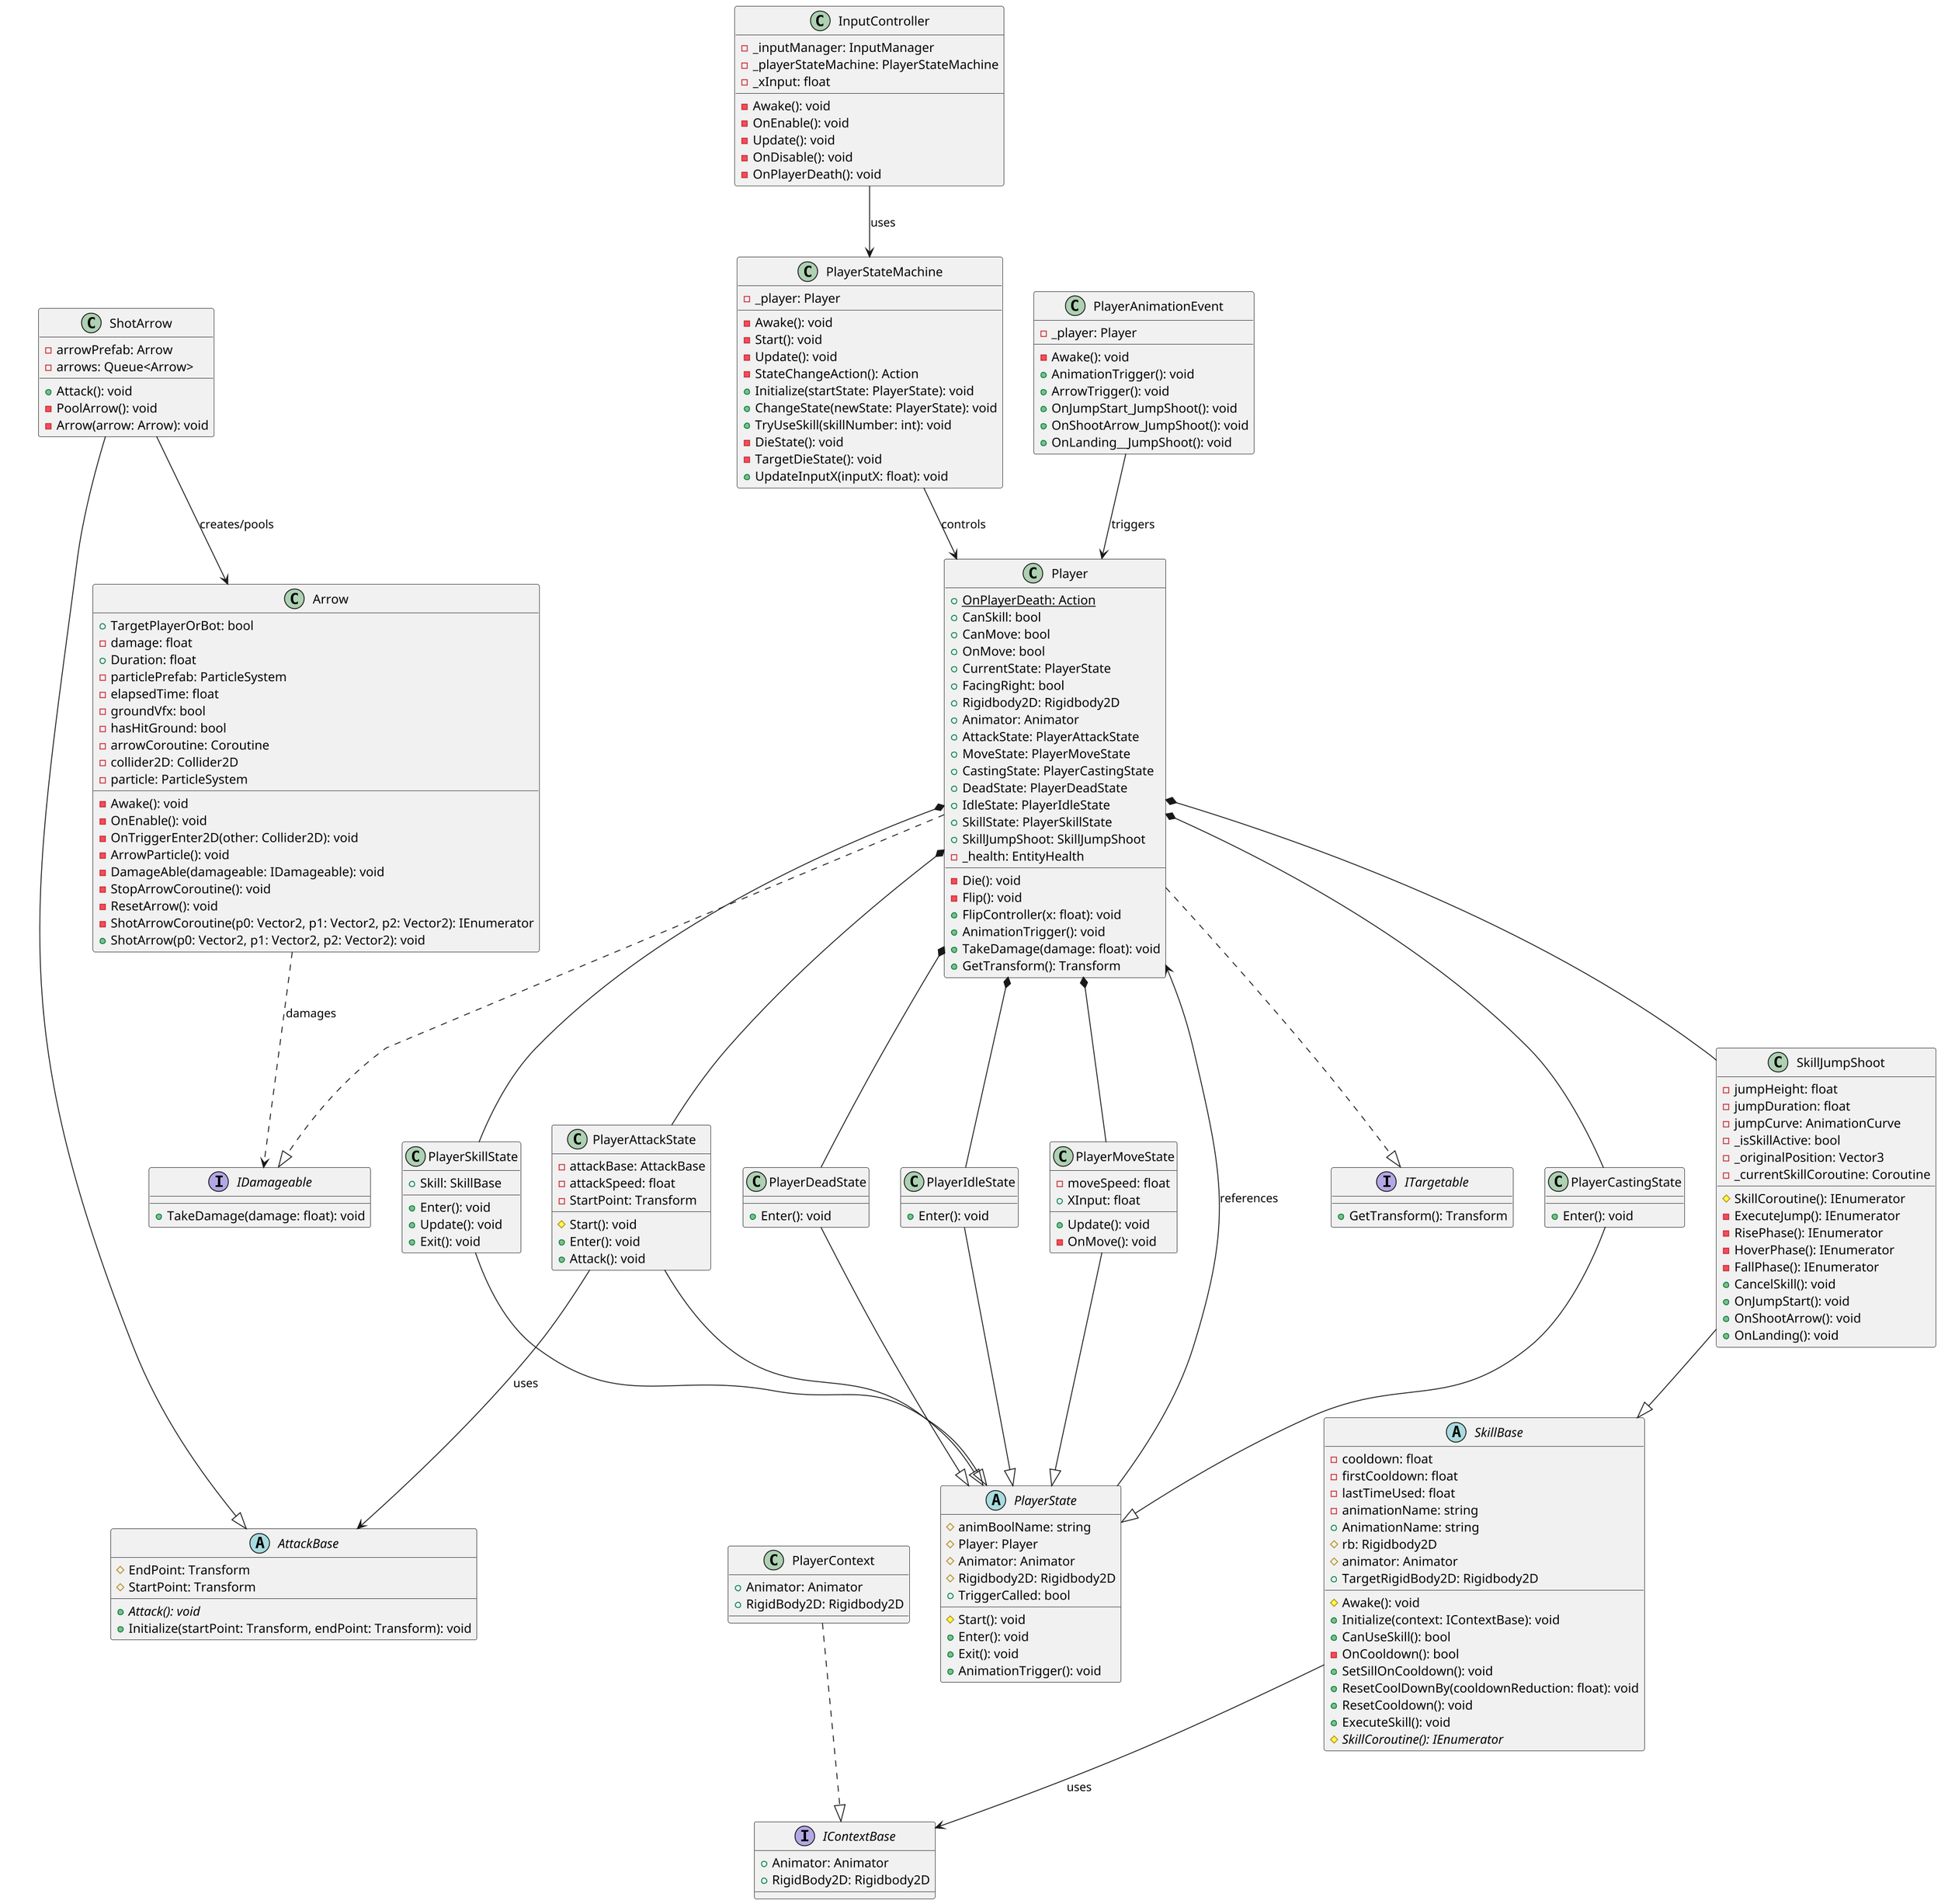 @startuml 'Unity Player System Architecture'
'https://plantuml.com/class-diagram

scale 1.5

' Interfaces
interface IDamageable {
    + TakeDamage(damage: float): void
}

interface ITargetable {
    + GetTransform(): Transform
}

interface IContextBase {
    + Animator: Animator
    + RigidBody2D: Rigidbody2D
}

' Core Player Classes
class Player {
    + {static} OnPlayerDeath: Action
    + CanSkill: bool
    + CanMove: bool
    + OnMove: bool
    + CurrentState: PlayerState
    + FacingRight: bool
    + Rigidbody2D: Rigidbody2D
    + Animator: Animator
    + AttackState: PlayerAttackState
    + MoveState: PlayerMoveState
    + CastingState: PlayerCastingState
    + DeadState: PlayerDeadState
    + IdleState: PlayerIdleState
    + SkillState: PlayerSkillState
    + SkillJumpShoot: SkillJumpShoot
    - _health: EntityHealth
    
    - Die(): void
    - Flip(): void
    + FlipController(x: float): void
    + AnimationTrigger(): void
    + TakeDamage(damage: float): void
    + GetTransform(): Transform
}

class PlayerContext {
    + Animator: Animator
    + RigidBody2D: Rigidbody2D
}

class InputController {
    - _inputManager: InputManager
    - _playerStateMachine: PlayerStateMachine
    - _xInput: float
    
    - Awake(): void
    - OnEnable(): void
    - Update(): void
    - OnDisable(): void
    - OnPlayerDeath(): void
}

class PlayerStateMachine {
    - _player: Player
    
    - Awake(): void
    - Start(): void
    - Update(): void
    - StateChangeAction(): Action
    + Initialize(startState: PlayerState): void
    + ChangeState(newState: PlayerState): void
    + TryUseSkill(skillNumber: int): void
    - DieState(): void
    - TargetDieState(): void
    + UpdateInputX(inputX: float): void
}

class PlayerAnimationEvent {
    - _player: Player
    
    - Awake(): void
    + AnimationTrigger(): void
    + ArrowTrigger(): void
    + OnJumpStart_JumpShoot(): void
    + OnShootArrow_JumpShoot(): void
    + OnLanding__JumpShoot(): void
}

' Player States
abstract class PlayerState {
    # animBoolName: string
    # Player: Player
    # Animator: Animator
    # Rigidbody2D: Rigidbody2D
    + TriggerCalled: bool
    
    # Start(): void
    + Enter(): void
    + Exit(): void
    + AnimationTrigger(): void
}

class PlayerMoveState {
    - moveSpeed: float
    + XInput: float
    
    + Update(): void
    - OnMove(): void
}

class PlayerAttackState {
    - attackBase: AttackBase
    - attackSpeed: float
    - StartPoint: Transform
    
    # Start(): void
    + Enter(): void
    + Attack(): void
}

class PlayerCastingState {
    + Enter(): void
}

class PlayerSkillState {
    + Skill: SkillBase
    
    + Enter(): void
    + Update(): void
    + Exit(): void
}

class PlayerDeadState {
    + Enter(): void
}

class PlayerIdleState {
    + Enter(): void
}

' Attack System
abstract class AttackBase {
    # EndPoint: Transform
    # StartPoint: Transform
    
    + {abstract} Attack(): void
    + Initialize(startPoint: Transform, endPoint: Transform): void
}

class ShotArrow {
    - arrowPrefab: Arrow
    - arrows: Queue<Arrow>
    
    + Attack(): void
    - PoolArrow(): void
    - Arrow(arrow: Arrow): void
}

class Arrow {
    + TargetPlayerOrBot: bool
    - damage: float
    + Duration: float
    - particlePrefab: ParticleSystem
    - elapsedTime: float
    - groundVfx: bool
    - hasHitGround: bool
    - arrowCoroutine: Coroutine
    - collider2D: Collider2D
    - particle: ParticleSystem
    
    - Awake(): void
    - OnEnable(): void
    - OnTriggerEnter2D(other: Collider2D): void
    - ArrowParticle(): void
    - DamageAble(damageable: IDamageable): void
    - StopArrowCoroutine(): void
    - ResetArrow(): void
    - ShotArrowCoroutine(p0: Vector2, p1: Vector2, p2: Vector2): IEnumerator
    + ShotArrow(p0: Vector2, p1: Vector2, p2: Vector2): void
}

' Skill System
abstract class SkillBase {
    - cooldown: float
    - firstCooldown: float
    - lastTimeUsed: float
    - animationName: string
    + AnimationName: string
    # rb: Rigidbody2D
    # animator: Animator
    + TargetRigidBody2D: Rigidbody2D
    
    # Awake(): void
    + Initialize(context: IContextBase): void
    + CanUseSkill(): bool
    - OnCooldown(): bool
    + SetSillOnCooldown(): void
    + ResetCoolDownBy(cooldownReduction: float): void
    + ResetCooldown(): void
    + ExecuteSkill(): void
    # {abstract} SkillCoroutine(): IEnumerator
}

class SkillJumpShoot {
    - jumpHeight: float
    - jumpDuration: float
    - jumpCurve: AnimationCurve
    - _isSkillActive: bool
    - _originalPosition: Vector3
    - _currentSkillCoroutine: Coroutine
    
    # SkillCoroutine(): IEnumerator
    - ExecuteJump(): IEnumerator
    - RisePhase(): IEnumerator
    - HoverPhase(): IEnumerator
    - FallPhase(): IEnumerator
    + CancelSkill(): void
    + OnJumpStart(): void
    + OnShootArrow(): void
    + OnLanding(): void
}

' Inheritance relationships
PlayerMoveState --|> PlayerState
PlayerAttackState --|> PlayerState
PlayerCastingState --|> PlayerState
PlayerSkillState --|> PlayerState
PlayerDeadState --|> PlayerState
PlayerIdleState --|> PlayerState

ShotArrow --|> AttackBase
SkillJumpShoot --|> SkillBase

' Interface implementations
Player ..|> IDamageable
Player ..|> ITargetable
PlayerContext ..|> IContextBase

' Composition relationships
Player *-- PlayerMoveState
Player *-- PlayerAttackState
Player *-- PlayerCastingState
Player *-- PlayerSkillState
Player *-- PlayerDeadState
Player *-- PlayerIdleState
Player *-- SkillJumpShoot

PlayerStateMachine --> Player : controls
InputController --> PlayerStateMachine : uses
PlayerAnimationEvent --> Player : triggers

PlayerAttackState --> AttackBase : uses
ShotArrow --> Arrow : creates/pools
SkillBase --> IContextBase : uses

' Association relationships
PlayerState --> Player : references
Arrow ..> IDamageable : damages

@enduml